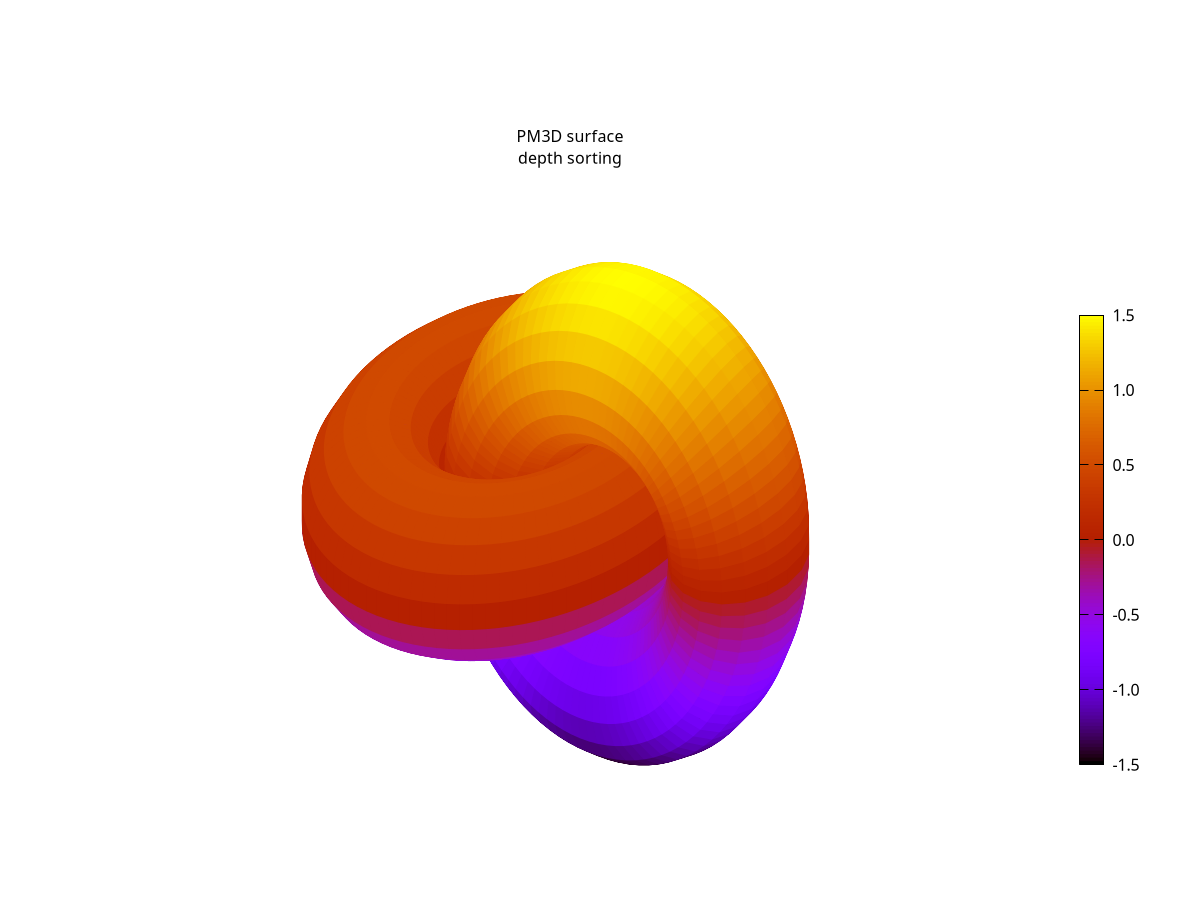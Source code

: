 # set terminal pngcairo  background "#ffffff" enhanced font "arial,8" fontscale 1.0 size 540, 384 
# set output 'hidden2.3.png'
unset border
set dummy u, v
set format cb "%.1f" 
unset key
set style increment default
set parametric
set view 60, 30, 1.5, 0.9
set isosamples 50, 20
set size ratio 0 0.55,0.9
set origin 0.2,0
unset xtics
unset ytics
unset ztics
set title "PM3D surface\ndepth sorting" 
set urange [ -3.14159 : 3.14159 ] noreverse nowriteback
set vrange [ -3.14159 : 3.14159 ] noreverse nowriteback
set xrange [ * : * ] noreverse writeback
set x2range [ * : * ] noreverse writeback
set yrange [ * : * ] noreverse writeback
set y2range [ * : * ] noreverse writeback
set zrange [ * : * ] noreverse writeback
set cbrange [ * : * ] noreverse writeback
set rrange [ * : * ] noreverse writeback
set pm3d depthorder 
set colorbox user
set colorbox vertical origin screen 0.9, 0.15 size screen 0.02, 0.5 front  noinvert bdefault
f(x,y) = sin(-sqrt((x+5)**2+(y-7)**2)*0.5)
## Last datafile plotted: "blutux.rgb"
splot cos(u)+.5*cos(u)*cos(v),sin(u)+.5*sin(u)*cos(v),.5*sin(v) with pm3d, 1+cos(u)+.5*cos(u)*cos(v),.5*sin(v),sin(u)+.5*sin(u)*cos(v) with pm3d
